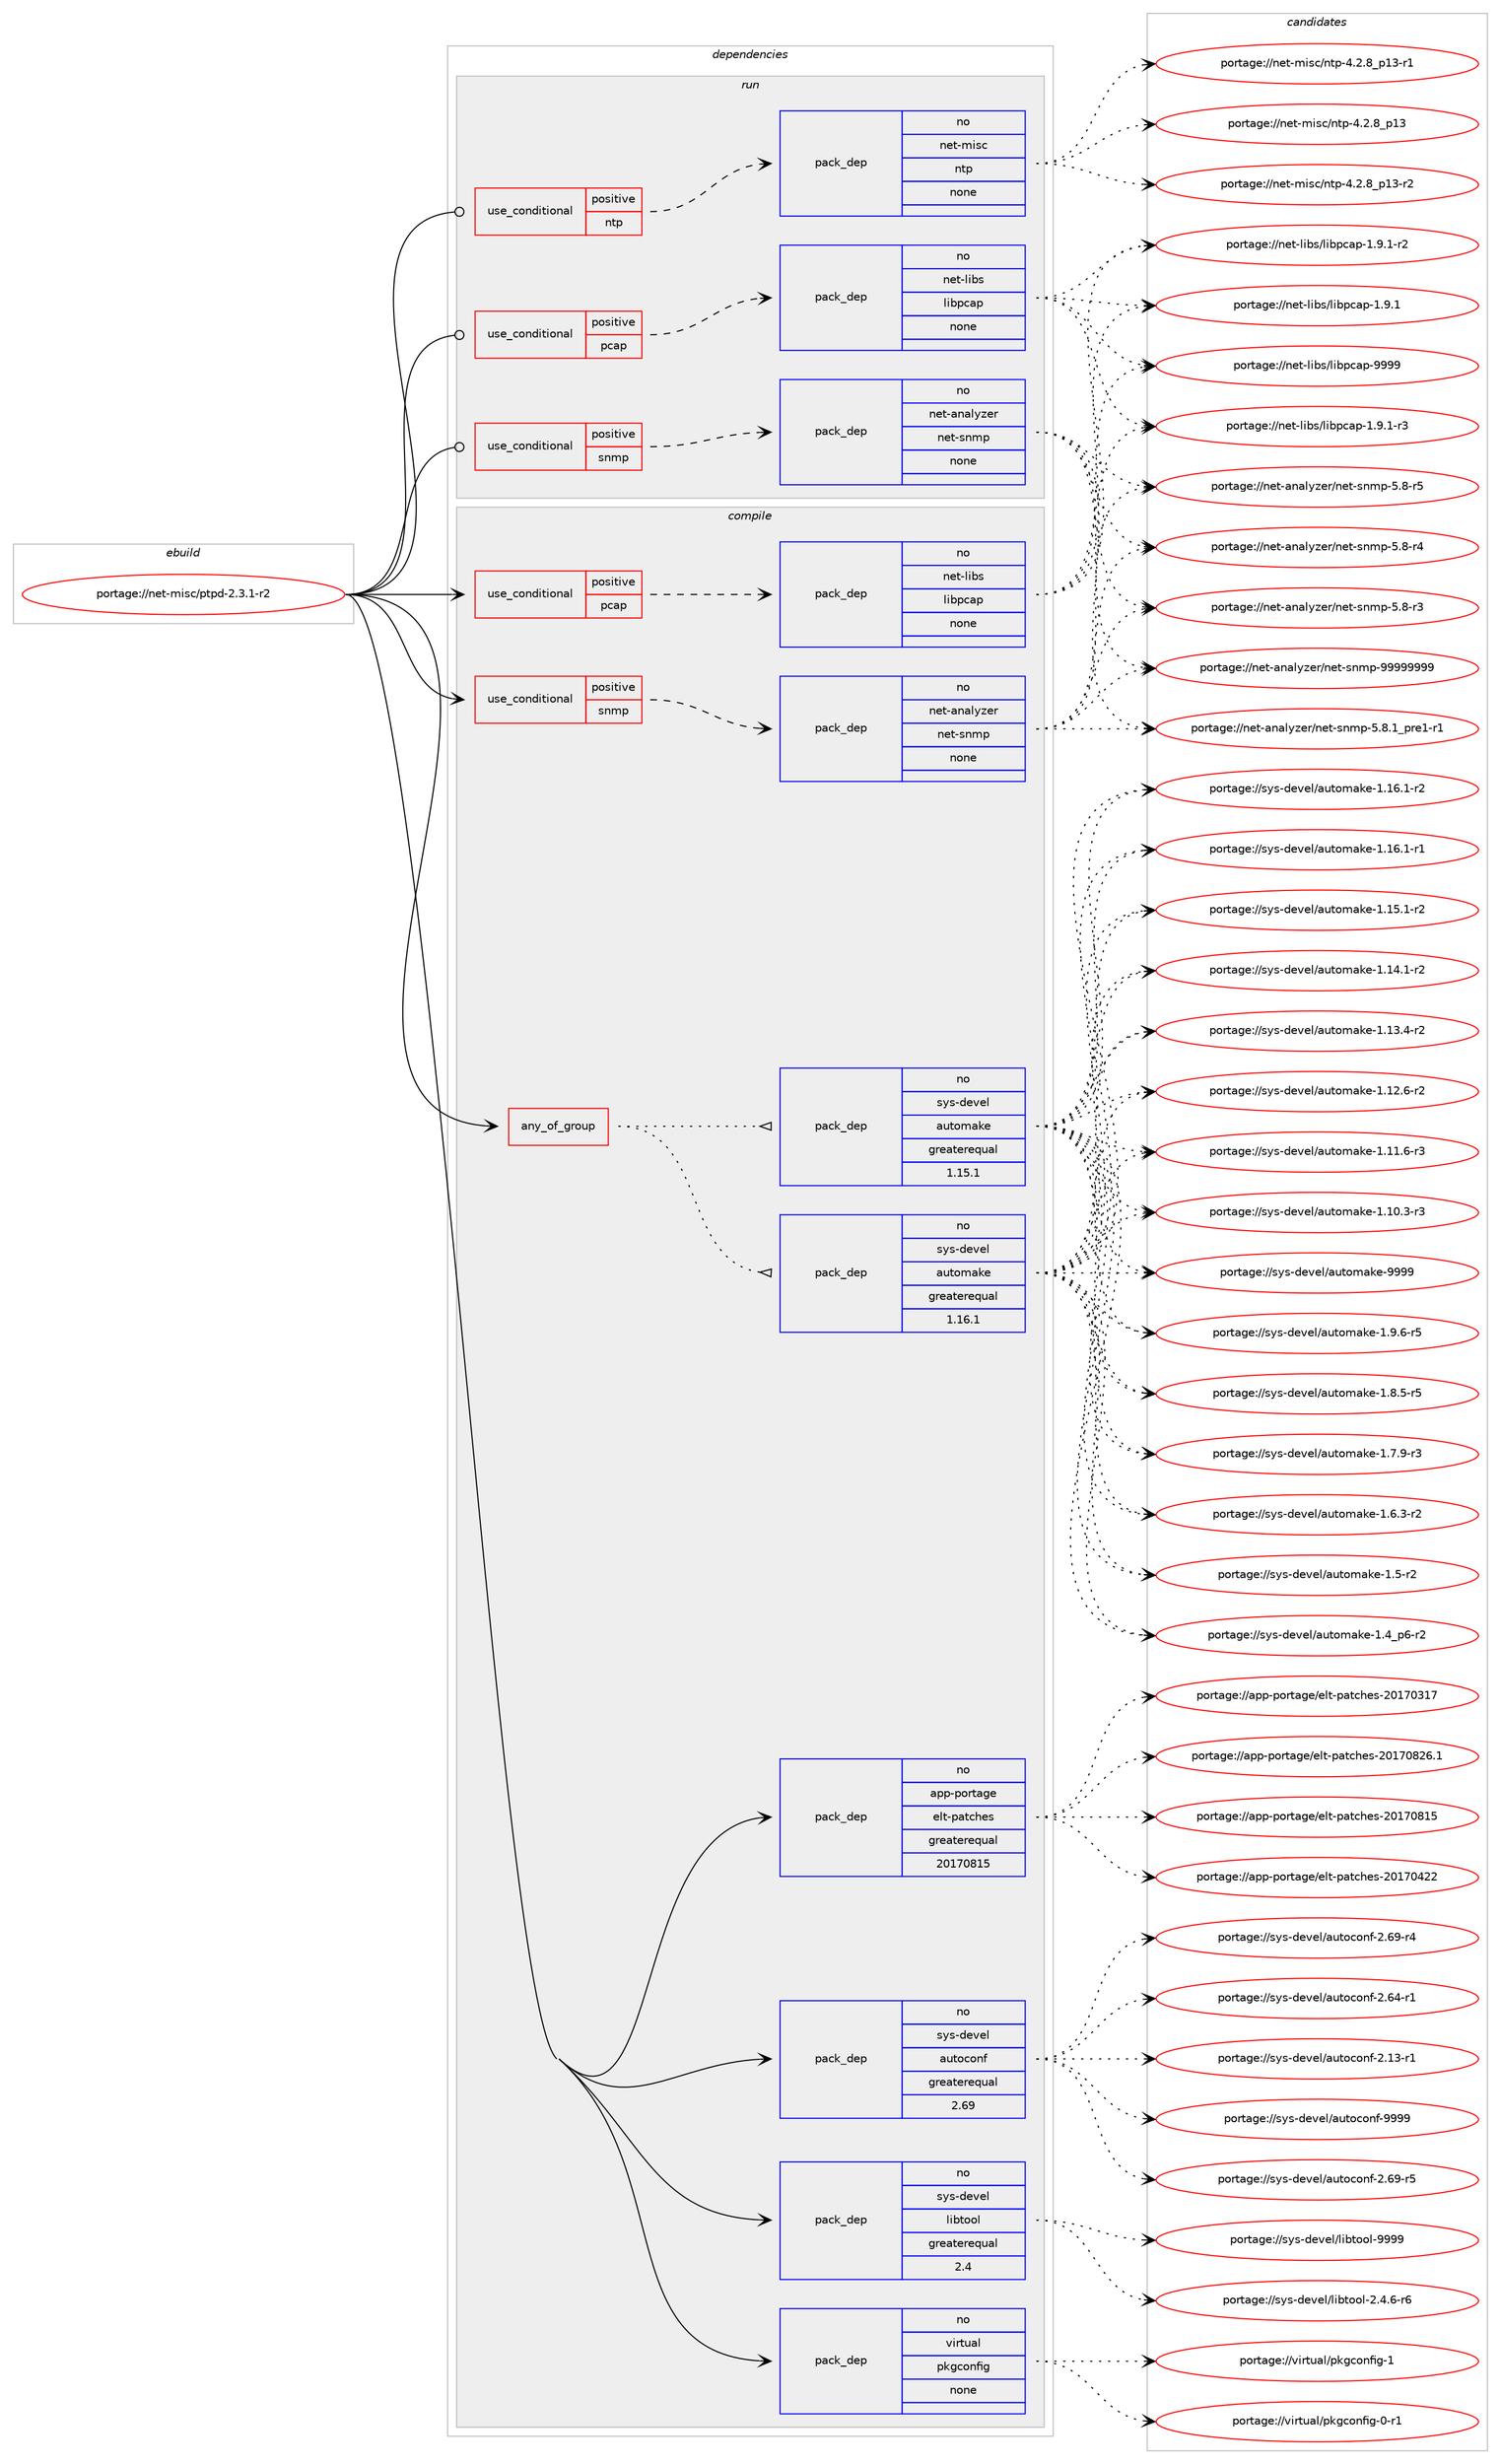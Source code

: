 digraph prolog {

# *************
# Graph options
# *************

newrank=true;
concentrate=true;
compound=true;
graph [rankdir=LR,fontname=Helvetica,fontsize=10,ranksep=1.5];#, ranksep=2.5, nodesep=0.2];
edge  [arrowhead=vee];
node  [fontname=Helvetica,fontsize=10];

# **********
# The ebuild
# **********

subgraph cluster_leftcol {
color=gray;
rank=same;
label=<<i>ebuild</i>>;
id [label="portage://net-misc/ptpd-2.3.1-r2", color=red, width=4, href="../net-misc/ptpd-2.3.1-r2.svg"];
}

# ****************
# The dependencies
# ****************

subgraph cluster_midcol {
color=gray;
label=<<i>dependencies</i>>;
subgraph cluster_compile {
fillcolor="#eeeeee";
style=filled;
label=<<i>compile</i>>;
subgraph any1444 {
dependency78431 [label=<<TABLE BORDER="0" CELLBORDER="1" CELLSPACING="0" CELLPADDING="4"><TR><TD CELLPADDING="10">any_of_group</TD></TR></TABLE>>, shape=none, color=red];subgraph pack60647 {
dependency78432 [label=<<TABLE BORDER="0" CELLBORDER="1" CELLSPACING="0" CELLPADDING="4" WIDTH="220"><TR><TD ROWSPAN="6" CELLPADDING="30">pack_dep</TD></TR><TR><TD WIDTH="110">no</TD></TR><TR><TD>sys-devel</TD></TR><TR><TD>automake</TD></TR><TR><TD>greaterequal</TD></TR><TR><TD>1.16.1</TD></TR></TABLE>>, shape=none, color=blue];
}
dependency78431:e -> dependency78432:w [weight=20,style="dotted",arrowhead="oinv"];
subgraph pack60648 {
dependency78433 [label=<<TABLE BORDER="0" CELLBORDER="1" CELLSPACING="0" CELLPADDING="4" WIDTH="220"><TR><TD ROWSPAN="6" CELLPADDING="30">pack_dep</TD></TR><TR><TD WIDTH="110">no</TD></TR><TR><TD>sys-devel</TD></TR><TR><TD>automake</TD></TR><TR><TD>greaterequal</TD></TR><TR><TD>1.15.1</TD></TR></TABLE>>, shape=none, color=blue];
}
dependency78431:e -> dependency78433:w [weight=20,style="dotted",arrowhead="oinv"];
}
id:e -> dependency78431:w [weight=20,style="solid",arrowhead="vee"];
subgraph cond16276 {
dependency78434 [label=<<TABLE BORDER="0" CELLBORDER="1" CELLSPACING="0" CELLPADDING="4"><TR><TD ROWSPAN="3" CELLPADDING="10">use_conditional</TD></TR><TR><TD>positive</TD></TR><TR><TD>pcap</TD></TR></TABLE>>, shape=none, color=red];
subgraph pack60649 {
dependency78435 [label=<<TABLE BORDER="0" CELLBORDER="1" CELLSPACING="0" CELLPADDING="4" WIDTH="220"><TR><TD ROWSPAN="6" CELLPADDING="30">pack_dep</TD></TR><TR><TD WIDTH="110">no</TD></TR><TR><TD>net-libs</TD></TR><TR><TD>libpcap</TD></TR><TR><TD>none</TD></TR><TR><TD></TD></TR></TABLE>>, shape=none, color=blue];
}
dependency78434:e -> dependency78435:w [weight=20,style="dashed",arrowhead="vee"];
}
id:e -> dependency78434:w [weight=20,style="solid",arrowhead="vee"];
subgraph cond16277 {
dependency78436 [label=<<TABLE BORDER="0" CELLBORDER="1" CELLSPACING="0" CELLPADDING="4"><TR><TD ROWSPAN="3" CELLPADDING="10">use_conditional</TD></TR><TR><TD>positive</TD></TR><TR><TD>snmp</TD></TR></TABLE>>, shape=none, color=red];
subgraph pack60650 {
dependency78437 [label=<<TABLE BORDER="0" CELLBORDER="1" CELLSPACING="0" CELLPADDING="4" WIDTH="220"><TR><TD ROWSPAN="6" CELLPADDING="30">pack_dep</TD></TR><TR><TD WIDTH="110">no</TD></TR><TR><TD>net-analyzer</TD></TR><TR><TD>net-snmp</TD></TR><TR><TD>none</TD></TR><TR><TD></TD></TR></TABLE>>, shape=none, color=blue];
}
dependency78436:e -> dependency78437:w [weight=20,style="dashed",arrowhead="vee"];
}
id:e -> dependency78436:w [weight=20,style="solid",arrowhead="vee"];
subgraph pack60651 {
dependency78438 [label=<<TABLE BORDER="0" CELLBORDER="1" CELLSPACING="0" CELLPADDING="4" WIDTH="220"><TR><TD ROWSPAN="6" CELLPADDING="30">pack_dep</TD></TR><TR><TD WIDTH="110">no</TD></TR><TR><TD>app-portage</TD></TR><TR><TD>elt-patches</TD></TR><TR><TD>greaterequal</TD></TR><TR><TD>20170815</TD></TR></TABLE>>, shape=none, color=blue];
}
id:e -> dependency78438:w [weight=20,style="solid",arrowhead="vee"];
subgraph pack60652 {
dependency78439 [label=<<TABLE BORDER="0" CELLBORDER="1" CELLSPACING="0" CELLPADDING="4" WIDTH="220"><TR><TD ROWSPAN="6" CELLPADDING="30">pack_dep</TD></TR><TR><TD WIDTH="110">no</TD></TR><TR><TD>sys-devel</TD></TR><TR><TD>autoconf</TD></TR><TR><TD>greaterequal</TD></TR><TR><TD>2.69</TD></TR></TABLE>>, shape=none, color=blue];
}
id:e -> dependency78439:w [weight=20,style="solid",arrowhead="vee"];
subgraph pack60653 {
dependency78440 [label=<<TABLE BORDER="0" CELLBORDER="1" CELLSPACING="0" CELLPADDING="4" WIDTH="220"><TR><TD ROWSPAN="6" CELLPADDING="30">pack_dep</TD></TR><TR><TD WIDTH="110">no</TD></TR><TR><TD>sys-devel</TD></TR><TR><TD>libtool</TD></TR><TR><TD>greaterequal</TD></TR><TR><TD>2.4</TD></TR></TABLE>>, shape=none, color=blue];
}
id:e -> dependency78440:w [weight=20,style="solid",arrowhead="vee"];
subgraph pack60654 {
dependency78441 [label=<<TABLE BORDER="0" CELLBORDER="1" CELLSPACING="0" CELLPADDING="4" WIDTH="220"><TR><TD ROWSPAN="6" CELLPADDING="30">pack_dep</TD></TR><TR><TD WIDTH="110">no</TD></TR><TR><TD>virtual</TD></TR><TR><TD>pkgconfig</TD></TR><TR><TD>none</TD></TR><TR><TD></TD></TR></TABLE>>, shape=none, color=blue];
}
id:e -> dependency78441:w [weight=20,style="solid",arrowhead="vee"];
}
subgraph cluster_compileandrun {
fillcolor="#eeeeee";
style=filled;
label=<<i>compile and run</i>>;
}
subgraph cluster_run {
fillcolor="#eeeeee";
style=filled;
label=<<i>run</i>>;
subgraph cond16278 {
dependency78442 [label=<<TABLE BORDER="0" CELLBORDER="1" CELLSPACING="0" CELLPADDING="4"><TR><TD ROWSPAN="3" CELLPADDING="10">use_conditional</TD></TR><TR><TD>positive</TD></TR><TR><TD>ntp</TD></TR></TABLE>>, shape=none, color=red];
subgraph pack60655 {
dependency78443 [label=<<TABLE BORDER="0" CELLBORDER="1" CELLSPACING="0" CELLPADDING="4" WIDTH="220"><TR><TD ROWSPAN="6" CELLPADDING="30">pack_dep</TD></TR><TR><TD WIDTH="110">no</TD></TR><TR><TD>net-misc</TD></TR><TR><TD>ntp</TD></TR><TR><TD>none</TD></TR><TR><TD></TD></TR></TABLE>>, shape=none, color=blue];
}
dependency78442:e -> dependency78443:w [weight=20,style="dashed",arrowhead="vee"];
}
id:e -> dependency78442:w [weight=20,style="solid",arrowhead="odot"];
subgraph cond16279 {
dependency78444 [label=<<TABLE BORDER="0" CELLBORDER="1" CELLSPACING="0" CELLPADDING="4"><TR><TD ROWSPAN="3" CELLPADDING="10">use_conditional</TD></TR><TR><TD>positive</TD></TR><TR><TD>pcap</TD></TR></TABLE>>, shape=none, color=red];
subgraph pack60656 {
dependency78445 [label=<<TABLE BORDER="0" CELLBORDER="1" CELLSPACING="0" CELLPADDING="4" WIDTH="220"><TR><TD ROWSPAN="6" CELLPADDING="30">pack_dep</TD></TR><TR><TD WIDTH="110">no</TD></TR><TR><TD>net-libs</TD></TR><TR><TD>libpcap</TD></TR><TR><TD>none</TD></TR><TR><TD></TD></TR></TABLE>>, shape=none, color=blue];
}
dependency78444:e -> dependency78445:w [weight=20,style="dashed",arrowhead="vee"];
}
id:e -> dependency78444:w [weight=20,style="solid",arrowhead="odot"];
subgraph cond16280 {
dependency78446 [label=<<TABLE BORDER="0" CELLBORDER="1" CELLSPACING="0" CELLPADDING="4"><TR><TD ROWSPAN="3" CELLPADDING="10">use_conditional</TD></TR><TR><TD>positive</TD></TR><TR><TD>snmp</TD></TR></TABLE>>, shape=none, color=red];
subgraph pack60657 {
dependency78447 [label=<<TABLE BORDER="0" CELLBORDER="1" CELLSPACING="0" CELLPADDING="4" WIDTH="220"><TR><TD ROWSPAN="6" CELLPADDING="30">pack_dep</TD></TR><TR><TD WIDTH="110">no</TD></TR><TR><TD>net-analyzer</TD></TR><TR><TD>net-snmp</TD></TR><TR><TD>none</TD></TR><TR><TD></TD></TR></TABLE>>, shape=none, color=blue];
}
dependency78446:e -> dependency78447:w [weight=20,style="dashed",arrowhead="vee"];
}
id:e -> dependency78446:w [weight=20,style="solid",arrowhead="odot"];
}
}

# **************
# The candidates
# **************

subgraph cluster_choices {
rank=same;
color=gray;
label=<<i>candidates</i>>;

subgraph choice60647 {
color=black;
nodesep=1;
choice115121115451001011181011084797117116111109971071014557575757 [label="portage://sys-devel/automake-9999", color=red, width=4,href="../sys-devel/automake-9999.svg"];
choice115121115451001011181011084797117116111109971071014549465746544511453 [label="portage://sys-devel/automake-1.9.6-r5", color=red, width=4,href="../sys-devel/automake-1.9.6-r5.svg"];
choice115121115451001011181011084797117116111109971071014549465646534511453 [label="portage://sys-devel/automake-1.8.5-r5", color=red, width=4,href="../sys-devel/automake-1.8.5-r5.svg"];
choice115121115451001011181011084797117116111109971071014549465546574511451 [label="portage://sys-devel/automake-1.7.9-r3", color=red, width=4,href="../sys-devel/automake-1.7.9-r3.svg"];
choice115121115451001011181011084797117116111109971071014549465446514511450 [label="portage://sys-devel/automake-1.6.3-r2", color=red, width=4,href="../sys-devel/automake-1.6.3-r2.svg"];
choice11512111545100101118101108479711711611110997107101454946534511450 [label="portage://sys-devel/automake-1.5-r2", color=red, width=4,href="../sys-devel/automake-1.5-r2.svg"];
choice115121115451001011181011084797117116111109971071014549465295112544511450 [label="portage://sys-devel/automake-1.4_p6-r2", color=red, width=4,href="../sys-devel/automake-1.4_p6-r2.svg"];
choice11512111545100101118101108479711711611110997107101454946495446494511450 [label="portage://sys-devel/automake-1.16.1-r2", color=red, width=4,href="../sys-devel/automake-1.16.1-r2.svg"];
choice11512111545100101118101108479711711611110997107101454946495446494511449 [label="portage://sys-devel/automake-1.16.1-r1", color=red, width=4,href="../sys-devel/automake-1.16.1-r1.svg"];
choice11512111545100101118101108479711711611110997107101454946495346494511450 [label="portage://sys-devel/automake-1.15.1-r2", color=red, width=4,href="../sys-devel/automake-1.15.1-r2.svg"];
choice11512111545100101118101108479711711611110997107101454946495246494511450 [label="portage://sys-devel/automake-1.14.1-r2", color=red, width=4,href="../sys-devel/automake-1.14.1-r2.svg"];
choice11512111545100101118101108479711711611110997107101454946495146524511450 [label="portage://sys-devel/automake-1.13.4-r2", color=red, width=4,href="../sys-devel/automake-1.13.4-r2.svg"];
choice11512111545100101118101108479711711611110997107101454946495046544511450 [label="portage://sys-devel/automake-1.12.6-r2", color=red, width=4,href="../sys-devel/automake-1.12.6-r2.svg"];
choice11512111545100101118101108479711711611110997107101454946494946544511451 [label="portage://sys-devel/automake-1.11.6-r3", color=red, width=4,href="../sys-devel/automake-1.11.6-r3.svg"];
choice11512111545100101118101108479711711611110997107101454946494846514511451 [label="portage://sys-devel/automake-1.10.3-r3", color=red, width=4,href="../sys-devel/automake-1.10.3-r3.svg"];
dependency78432:e -> choice115121115451001011181011084797117116111109971071014557575757:w [style=dotted,weight="100"];
dependency78432:e -> choice115121115451001011181011084797117116111109971071014549465746544511453:w [style=dotted,weight="100"];
dependency78432:e -> choice115121115451001011181011084797117116111109971071014549465646534511453:w [style=dotted,weight="100"];
dependency78432:e -> choice115121115451001011181011084797117116111109971071014549465546574511451:w [style=dotted,weight="100"];
dependency78432:e -> choice115121115451001011181011084797117116111109971071014549465446514511450:w [style=dotted,weight="100"];
dependency78432:e -> choice11512111545100101118101108479711711611110997107101454946534511450:w [style=dotted,weight="100"];
dependency78432:e -> choice115121115451001011181011084797117116111109971071014549465295112544511450:w [style=dotted,weight="100"];
dependency78432:e -> choice11512111545100101118101108479711711611110997107101454946495446494511450:w [style=dotted,weight="100"];
dependency78432:e -> choice11512111545100101118101108479711711611110997107101454946495446494511449:w [style=dotted,weight="100"];
dependency78432:e -> choice11512111545100101118101108479711711611110997107101454946495346494511450:w [style=dotted,weight="100"];
dependency78432:e -> choice11512111545100101118101108479711711611110997107101454946495246494511450:w [style=dotted,weight="100"];
dependency78432:e -> choice11512111545100101118101108479711711611110997107101454946495146524511450:w [style=dotted,weight="100"];
dependency78432:e -> choice11512111545100101118101108479711711611110997107101454946495046544511450:w [style=dotted,weight="100"];
dependency78432:e -> choice11512111545100101118101108479711711611110997107101454946494946544511451:w [style=dotted,weight="100"];
dependency78432:e -> choice11512111545100101118101108479711711611110997107101454946494846514511451:w [style=dotted,weight="100"];
}
subgraph choice60648 {
color=black;
nodesep=1;
choice115121115451001011181011084797117116111109971071014557575757 [label="portage://sys-devel/automake-9999", color=red, width=4,href="../sys-devel/automake-9999.svg"];
choice115121115451001011181011084797117116111109971071014549465746544511453 [label="portage://sys-devel/automake-1.9.6-r5", color=red, width=4,href="../sys-devel/automake-1.9.6-r5.svg"];
choice115121115451001011181011084797117116111109971071014549465646534511453 [label="portage://sys-devel/automake-1.8.5-r5", color=red, width=4,href="../sys-devel/automake-1.8.5-r5.svg"];
choice115121115451001011181011084797117116111109971071014549465546574511451 [label="portage://sys-devel/automake-1.7.9-r3", color=red, width=4,href="../sys-devel/automake-1.7.9-r3.svg"];
choice115121115451001011181011084797117116111109971071014549465446514511450 [label="portage://sys-devel/automake-1.6.3-r2", color=red, width=4,href="../sys-devel/automake-1.6.3-r2.svg"];
choice11512111545100101118101108479711711611110997107101454946534511450 [label="portage://sys-devel/automake-1.5-r2", color=red, width=4,href="../sys-devel/automake-1.5-r2.svg"];
choice115121115451001011181011084797117116111109971071014549465295112544511450 [label="portage://sys-devel/automake-1.4_p6-r2", color=red, width=4,href="../sys-devel/automake-1.4_p6-r2.svg"];
choice11512111545100101118101108479711711611110997107101454946495446494511450 [label="portage://sys-devel/automake-1.16.1-r2", color=red, width=4,href="../sys-devel/automake-1.16.1-r2.svg"];
choice11512111545100101118101108479711711611110997107101454946495446494511449 [label="portage://sys-devel/automake-1.16.1-r1", color=red, width=4,href="../sys-devel/automake-1.16.1-r1.svg"];
choice11512111545100101118101108479711711611110997107101454946495346494511450 [label="portage://sys-devel/automake-1.15.1-r2", color=red, width=4,href="../sys-devel/automake-1.15.1-r2.svg"];
choice11512111545100101118101108479711711611110997107101454946495246494511450 [label="portage://sys-devel/automake-1.14.1-r2", color=red, width=4,href="../sys-devel/automake-1.14.1-r2.svg"];
choice11512111545100101118101108479711711611110997107101454946495146524511450 [label="portage://sys-devel/automake-1.13.4-r2", color=red, width=4,href="../sys-devel/automake-1.13.4-r2.svg"];
choice11512111545100101118101108479711711611110997107101454946495046544511450 [label="portage://sys-devel/automake-1.12.6-r2", color=red, width=4,href="../sys-devel/automake-1.12.6-r2.svg"];
choice11512111545100101118101108479711711611110997107101454946494946544511451 [label="portage://sys-devel/automake-1.11.6-r3", color=red, width=4,href="../sys-devel/automake-1.11.6-r3.svg"];
choice11512111545100101118101108479711711611110997107101454946494846514511451 [label="portage://sys-devel/automake-1.10.3-r3", color=red, width=4,href="../sys-devel/automake-1.10.3-r3.svg"];
dependency78433:e -> choice115121115451001011181011084797117116111109971071014557575757:w [style=dotted,weight="100"];
dependency78433:e -> choice115121115451001011181011084797117116111109971071014549465746544511453:w [style=dotted,weight="100"];
dependency78433:e -> choice115121115451001011181011084797117116111109971071014549465646534511453:w [style=dotted,weight="100"];
dependency78433:e -> choice115121115451001011181011084797117116111109971071014549465546574511451:w [style=dotted,weight="100"];
dependency78433:e -> choice115121115451001011181011084797117116111109971071014549465446514511450:w [style=dotted,weight="100"];
dependency78433:e -> choice11512111545100101118101108479711711611110997107101454946534511450:w [style=dotted,weight="100"];
dependency78433:e -> choice115121115451001011181011084797117116111109971071014549465295112544511450:w [style=dotted,weight="100"];
dependency78433:e -> choice11512111545100101118101108479711711611110997107101454946495446494511450:w [style=dotted,weight="100"];
dependency78433:e -> choice11512111545100101118101108479711711611110997107101454946495446494511449:w [style=dotted,weight="100"];
dependency78433:e -> choice11512111545100101118101108479711711611110997107101454946495346494511450:w [style=dotted,weight="100"];
dependency78433:e -> choice11512111545100101118101108479711711611110997107101454946495246494511450:w [style=dotted,weight="100"];
dependency78433:e -> choice11512111545100101118101108479711711611110997107101454946495146524511450:w [style=dotted,weight="100"];
dependency78433:e -> choice11512111545100101118101108479711711611110997107101454946495046544511450:w [style=dotted,weight="100"];
dependency78433:e -> choice11512111545100101118101108479711711611110997107101454946494946544511451:w [style=dotted,weight="100"];
dependency78433:e -> choice11512111545100101118101108479711711611110997107101454946494846514511451:w [style=dotted,weight="100"];
}
subgraph choice60649 {
color=black;
nodesep=1;
choice1101011164510810598115471081059811299971124557575757 [label="portage://net-libs/libpcap-9999", color=red, width=4,href="../net-libs/libpcap-9999.svg"];
choice1101011164510810598115471081059811299971124549465746494511451 [label="portage://net-libs/libpcap-1.9.1-r3", color=red, width=4,href="../net-libs/libpcap-1.9.1-r3.svg"];
choice1101011164510810598115471081059811299971124549465746494511450 [label="portage://net-libs/libpcap-1.9.1-r2", color=red, width=4,href="../net-libs/libpcap-1.9.1-r2.svg"];
choice110101116451081059811547108105981129997112454946574649 [label="portage://net-libs/libpcap-1.9.1", color=red, width=4,href="../net-libs/libpcap-1.9.1.svg"];
dependency78435:e -> choice1101011164510810598115471081059811299971124557575757:w [style=dotted,weight="100"];
dependency78435:e -> choice1101011164510810598115471081059811299971124549465746494511451:w [style=dotted,weight="100"];
dependency78435:e -> choice1101011164510810598115471081059811299971124549465746494511450:w [style=dotted,weight="100"];
dependency78435:e -> choice110101116451081059811547108105981129997112454946574649:w [style=dotted,weight="100"];
}
subgraph choice60650 {
color=black;
nodesep=1;
choice1101011164597110971081211221011144711010111645115110109112455757575757575757 [label="portage://net-analyzer/net-snmp-99999999", color=red, width=4,href="../net-analyzer/net-snmp-99999999.svg"];
choice110101116459711097108121122101114471101011164511511010911245534656464995112114101494511449 [label="portage://net-analyzer/net-snmp-5.8.1_pre1-r1", color=red, width=4,href="../net-analyzer/net-snmp-5.8.1_pre1-r1.svg"];
choice1101011164597110971081211221011144711010111645115110109112455346564511453 [label="portage://net-analyzer/net-snmp-5.8-r5", color=red, width=4,href="../net-analyzer/net-snmp-5.8-r5.svg"];
choice1101011164597110971081211221011144711010111645115110109112455346564511452 [label="portage://net-analyzer/net-snmp-5.8-r4", color=red, width=4,href="../net-analyzer/net-snmp-5.8-r4.svg"];
choice1101011164597110971081211221011144711010111645115110109112455346564511451 [label="portage://net-analyzer/net-snmp-5.8-r3", color=red, width=4,href="../net-analyzer/net-snmp-5.8-r3.svg"];
dependency78437:e -> choice1101011164597110971081211221011144711010111645115110109112455757575757575757:w [style=dotted,weight="100"];
dependency78437:e -> choice110101116459711097108121122101114471101011164511511010911245534656464995112114101494511449:w [style=dotted,weight="100"];
dependency78437:e -> choice1101011164597110971081211221011144711010111645115110109112455346564511453:w [style=dotted,weight="100"];
dependency78437:e -> choice1101011164597110971081211221011144711010111645115110109112455346564511452:w [style=dotted,weight="100"];
dependency78437:e -> choice1101011164597110971081211221011144711010111645115110109112455346564511451:w [style=dotted,weight="100"];
}
subgraph choice60651 {
color=black;
nodesep=1;
choice971121124511211111411697103101471011081164511297116991041011154550484955485650544649 [label="portage://app-portage/elt-patches-20170826.1", color=red, width=4,href="../app-portage/elt-patches-20170826.1.svg"];
choice97112112451121111141169710310147101108116451129711699104101115455048495548564953 [label="portage://app-portage/elt-patches-20170815", color=red, width=4,href="../app-portage/elt-patches-20170815.svg"];
choice97112112451121111141169710310147101108116451129711699104101115455048495548525050 [label="portage://app-portage/elt-patches-20170422", color=red, width=4,href="../app-portage/elt-patches-20170422.svg"];
choice97112112451121111141169710310147101108116451129711699104101115455048495548514955 [label="portage://app-portage/elt-patches-20170317", color=red, width=4,href="../app-portage/elt-patches-20170317.svg"];
dependency78438:e -> choice971121124511211111411697103101471011081164511297116991041011154550484955485650544649:w [style=dotted,weight="100"];
dependency78438:e -> choice97112112451121111141169710310147101108116451129711699104101115455048495548564953:w [style=dotted,weight="100"];
dependency78438:e -> choice97112112451121111141169710310147101108116451129711699104101115455048495548525050:w [style=dotted,weight="100"];
dependency78438:e -> choice97112112451121111141169710310147101108116451129711699104101115455048495548514955:w [style=dotted,weight="100"];
}
subgraph choice60652 {
color=black;
nodesep=1;
choice115121115451001011181011084797117116111991111101024557575757 [label="portage://sys-devel/autoconf-9999", color=red, width=4,href="../sys-devel/autoconf-9999.svg"];
choice1151211154510010111810110847971171161119911111010245504654574511453 [label="portage://sys-devel/autoconf-2.69-r5", color=red, width=4,href="../sys-devel/autoconf-2.69-r5.svg"];
choice1151211154510010111810110847971171161119911111010245504654574511452 [label="portage://sys-devel/autoconf-2.69-r4", color=red, width=4,href="../sys-devel/autoconf-2.69-r4.svg"];
choice1151211154510010111810110847971171161119911111010245504654524511449 [label="portage://sys-devel/autoconf-2.64-r1", color=red, width=4,href="../sys-devel/autoconf-2.64-r1.svg"];
choice1151211154510010111810110847971171161119911111010245504649514511449 [label="portage://sys-devel/autoconf-2.13-r1", color=red, width=4,href="../sys-devel/autoconf-2.13-r1.svg"];
dependency78439:e -> choice115121115451001011181011084797117116111991111101024557575757:w [style=dotted,weight="100"];
dependency78439:e -> choice1151211154510010111810110847971171161119911111010245504654574511453:w [style=dotted,weight="100"];
dependency78439:e -> choice1151211154510010111810110847971171161119911111010245504654574511452:w [style=dotted,weight="100"];
dependency78439:e -> choice1151211154510010111810110847971171161119911111010245504654524511449:w [style=dotted,weight="100"];
dependency78439:e -> choice1151211154510010111810110847971171161119911111010245504649514511449:w [style=dotted,weight="100"];
}
subgraph choice60653 {
color=black;
nodesep=1;
choice1151211154510010111810110847108105981161111111084557575757 [label="portage://sys-devel/libtool-9999", color=red, width=4,href="../sys-devel/libtool-9999.svg"];
choice1151211154510010111810110847108105981161111111084550465246544511454 [label="portage://sys-devel/libtool-2.4.6-r6", color=red, width=4,href="../sys-devel/libtool-2.4.6-r6.svg"];
dependency78440:e -> choice1151211154510010111810110847108105981161111111084557575757:w [style=dotted,weight="100"];
dependency78440:e -> choice1151211154510010111810110847108105981161111111084550465246544511454:w [style=dotted,weight="100"];
}
subgraph choice60654 {
color=black;
nodesep=1;
choice1181051141161179710847112107103991111101021051034549 [label="portage://virtual/pkgconfig-1", color=red, width=4,href="../virtual/pkgconfig-1.svg"];
choice11810511411611797108471121071039911111010210510345484511449 [label="portage://virtual/pkgconfig-0-r1", color=red, width=4,href="../virtual/pkgconfig-0-r1.svg"];
dependency78441:e -> choice1181051141161179710847112107103991111101021051034549:w [style=dotted,weight="100"];
dependency78441:e -> choice11810511411611797108471121071039911111010210510345484511449:w [style=dotted,weight="100"];
}
subgraph choice60655 {
color=black;
nodesep=1;
choice1101011164510910511599471101161124552465046569511249514511450 [label="portage://net-misc/ntp-4.2.8_p13-r2", color=red, width=4,href="../net-misc/ntp-4.2.8_p13-r2.svg"];
choice1101011164510910511599471101161124552465046569511249514511449 [label="portage://net-misc/ntp-4.2.8_p13-r1", color=red, width=4,href="../net-misc/ntp-4.2.8_p13-r1.svg"];
choice110101116451091051159947110116112455246504656951124951 [label="portage://net-misc/ntp-4.2.8_p13", color=red, width=4,href="../net-misc/ntp-4.2.8_p13.svg"];
dependency78443:e -> choice1101011164510910511599471101161124552465046569511249514511450:w [style=dotted,weight="100"];
dependency78443:e -> choice1101011164510910511599471101161124552465046569511249514511449:w [style=dotted,weight="100"];
dependency78443:e -> choice110101116451091051159947110116112455246504656951124951:w [style=dotted,weight="100"];
}
subgraph choice60656 {
color=black;
nodesep=1;
choice1101011164510810598115471081059811299971124557575757 [label="portage://net-libs/libpcap-9999", color=red, width=4,href="../net-libs/libpcap-9999.svg"];
choice1101011164510810598115471081059811299971124549465746494511451 [label="portage://net-libs/libpcap-1.9.1-r3", color=red, width=4,href="../net-libs/libpcap-1.9.1-r3.svg"];
choice1101011164510810598115471081059811299971124549465746494511450 [label="portage://net-libs/libpcap-1.9.1-r2", color=red, width=4,href="../net-libs/libpcap-1.9.1-r2.svg"];
choice110101116451081059811547108105981129997112454946574649 [label="portage://net-libs/libpcap-1.9.1", color=red, width=4,href="../net-libs/libpcap-1.9.1.svg"];
dependency78445:e -> choice1101011164510810598115471081059811299971124557575757:w [style=dotted,weight="100"];
dependency78445:e -> choice1101011164510810598115471081059811299971124549465746494511451:w [style=dotted,weight="100"];
dependency78445:e -> choice1101011164510810598115471081059811299971124549465746494511450:w [style=dotted,weight="100"];
dependency78445:e -> choice110101116451081059811547108105981129997112454946574649:w [style=dotted,weight="100"];
}
subgraph choice60657 {
color=black;
nodesep=1;
choice1101011164597110971081211221011144711010111645115110109112455757575757575757 [label="portage://net-analyzer/net-snmp-99999999", color=red, width=4,href="../net-analyzer/net-snmp-99999999.svg"];
choice110101116459711097108121122101114471101011164511511010911245534656464995112114101494511449 [label="portage://net-analyzer/net-snmp-5.8.1_pre1-r1", color=red, width=4,href="../net-analyzer/net-snmp-5.8.1_pre1-r1.svg"];
choice1101011164597110971081211221011144711010111645115110109112455346564511453 [label="portage://net-analyzer/net-snmp-5.8-r5", color=red, width=4,href="../net-analyzer/net-snmp-5.8-r5.svg"];
choice1101011164597110971081211221011144711010111645115110109112455346564511452 [label="portage://net-analyzer/net-snmp-5.8-r4", color=red, width=4,href="../net-analyzer/net-snmp-5.8-r4.svg"];
choice1101011164597110971081211221011144711010111645115110109112455346564511451 [label="portage://net-analyzer/net-snmp-5.8-r3", color=red, width=4,href="../net-analyzer/net-snmp-5.8-r3.svg"];
dependency78447:e -> choice1101011164597110971081211221011144711010111645115110109112455757575757575757:w [style=dotted,weight="100"];
dependency78447:e -> choice110101116459711097108121122101114471101011164511511010911245534656464995112114101494511449:w [style=dotted,weight="100"];
dependency78447:e -> choice1101011164597110971081211221011144711010111645115110109112455346564511453:w [style=dotted,weight="100"];
dependency78447:e -> choice1101011164597110971081211221011144711010111645115110109112455346564511452:w [style=dotted,weight="100"];
dependency78447:e -> choice1101011164597110971081211221011144711010111645115110109112455346564511451:w [style=dotted,weight="100"];
}
}

}
